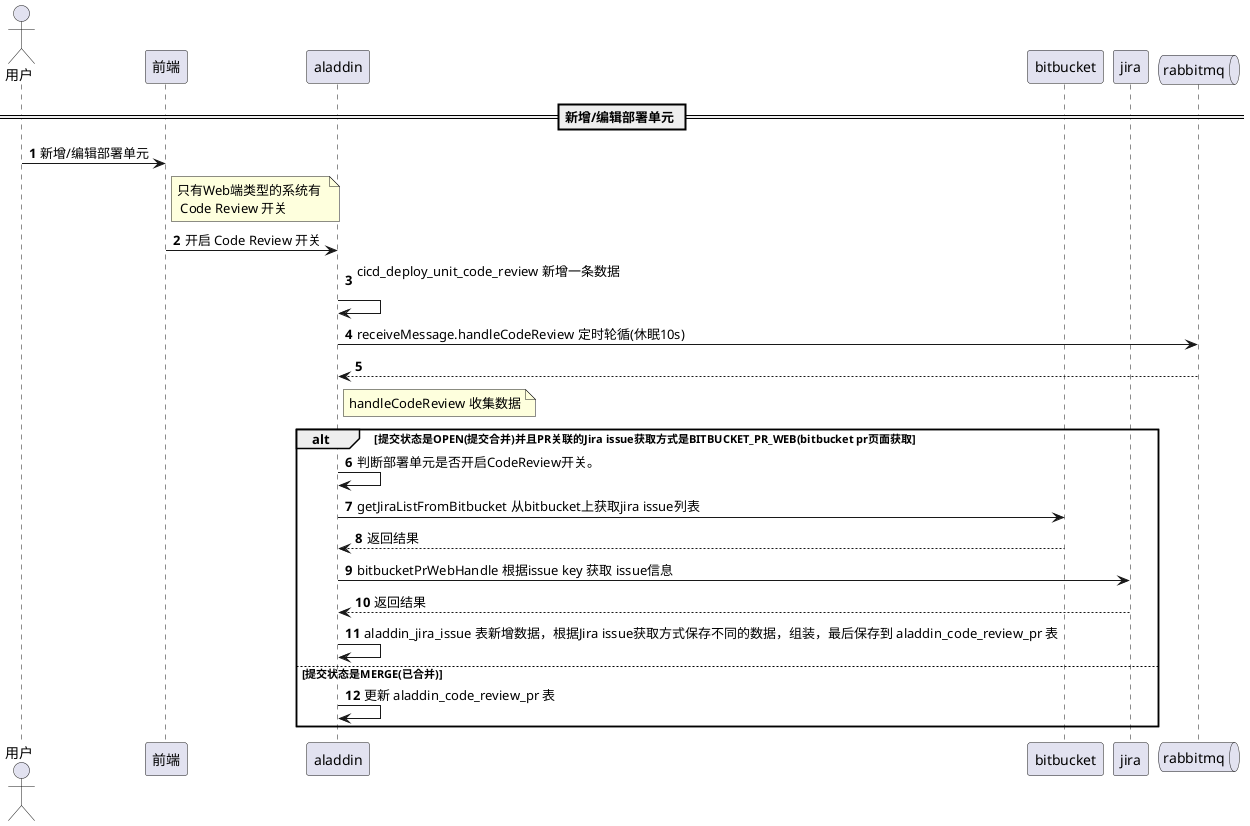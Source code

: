 @startuml

autonumber

actor "用户" as user

participant "前端" as aladdinFront

participant "aladdin" as aladdinServer

participant "bitbucket" as bitbucket

participant "jira" as jira

 queue rabbitmq

== 新增/编辑部署单元 ==

user -> aladdinFront: 新增/编辑部署单元

note right of aladdinFront: 只有Web端类型的系统有 \n Code Review 开关

aladdinFront -> aladdinServer: 开启 Code Review 开关

aladdinServer -> aladdinServer: cicd_deploy_unit_code_review 新增一条数据 \n

aladdinServer -> rabbitmq: receiveMessage.handleCodeReview 定时轮循(休眠10s)

rabbitmq --> aladdinServer:

note right of aladdinServer: handleCodeReview 收集数据

alt 提交状态是OPEN(提交合并)并且PR关联的Jira issue获取方式是BITBUCKET_PR_WEB(bitbucket pr页面获取

aladdinServer -> aladdinServer: 判断部署单元是否开启CodeReview开关。

aladdinServer -> bitbucket: getJiraListFromBitbucket 从bitbucket上获取jira issue列表

bitbucket --> aladdinServer: 返回结果

aladdinServer -> jira: bitbucketPrWebHandle 根据issue key 获取 issue信息

jira --> aladdinServer: 返回结果

aladdinServer -> aladdinServer: aladdin_jira_issue 表新增数据，根据Jira issue获取方式保存不同的数据，组装，最后保存到 aladdin_code_review_pr 表

else 提交状态是MERGE(已合并)

aladdinServer -> aladdinServer: 更新 aladdin_code_review_pr 表

end

@enduml
